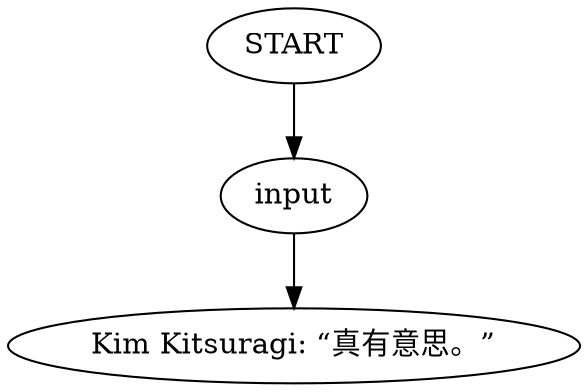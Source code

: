 # YARD / KIM SHACK barks
# IF we ever get Kim Barks working, whoop-dee-doy!
# ==================================================
digraph G {
	  0 [label="START"];
	  1 [label="input"];
	  3 [label="Kim Kitsuragi: “真有意思。”"];
	  0 -> 1
	  1 -> 3
}

